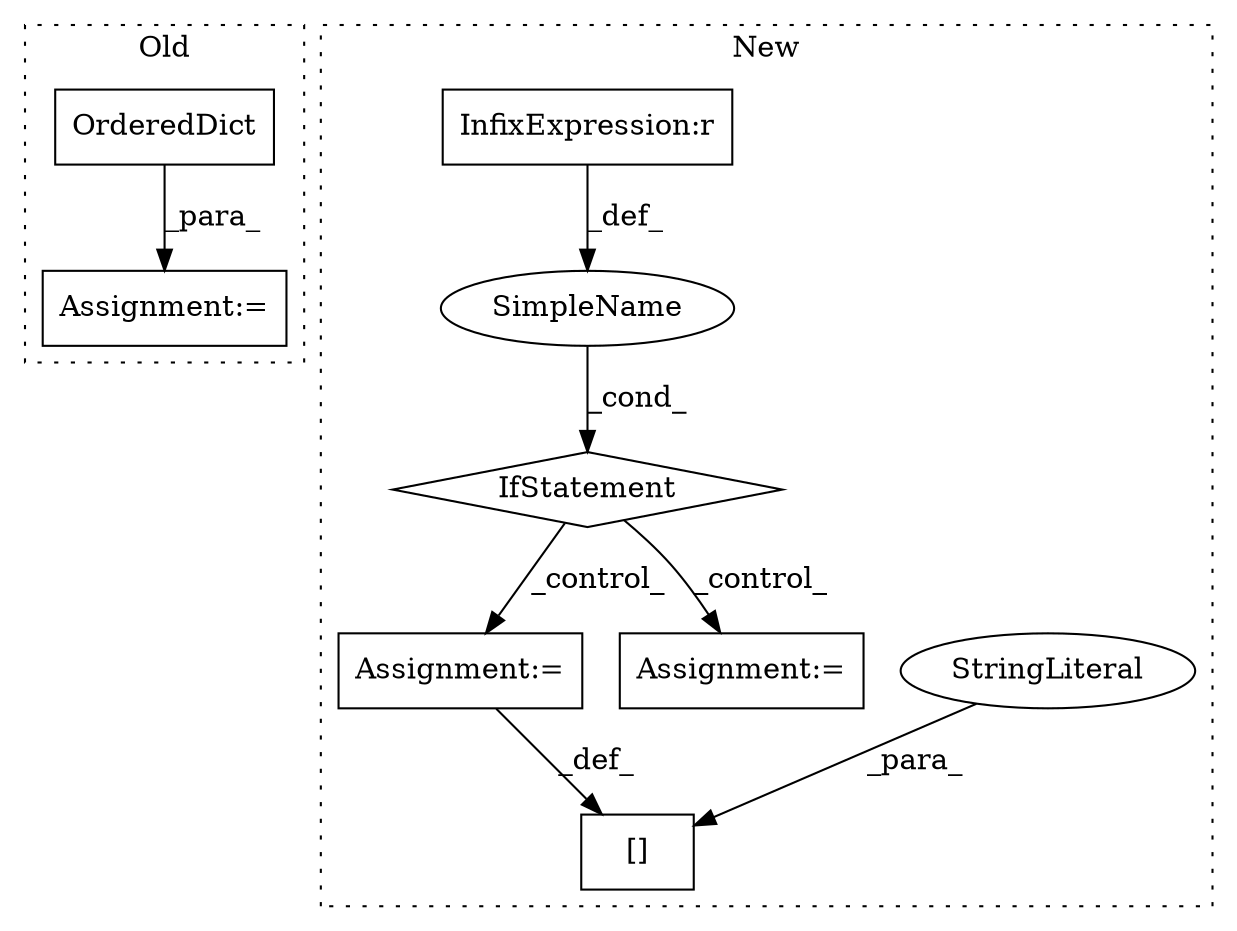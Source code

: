 digraph G {
subgraph cluster0 {
1 [label="OrderedDict" a="32" s="11570,11722" l="12,1" shape="box"];
3 [label="Assignment:=" a="7" s="11569" l="1" shape="box"];
label = "Old";
style="dotted";
}
subgraph cluster1 {
2 [label="IfStatement" a="25" s="11554,11572" l="4,2" shape="diamond"];
4 [label="Assignment:=" a="7" s="11623" l="1" shape="box"];
5 [label="SimpleName" a="42" s="" l="" shape="ellipse"];
6 [label="[]" a="2" s="11606,11622" l="6,1" shape="box"];
7 [label="StringLiteral" a="45" s="11612" l="10" shape="ellipse"];
8 [label="InfixExpression:r" a="27" s="11564" l="4" shape="box"];
9 [label="Assignment:=" a="7" s="11688" l="1" shape="box"];
label = "New";
style="dotted";
}
1 -> 3 [label="_para_"];
2 -> 9 [label="_control_"];
2 -> 4 [label="_control_"];
4 -> 6 [label="_def_"];
5 -> 2 [label="_cond_"];
7 -> 6 [label="_para_"];
8 -> 5 [label="_def_"];
}